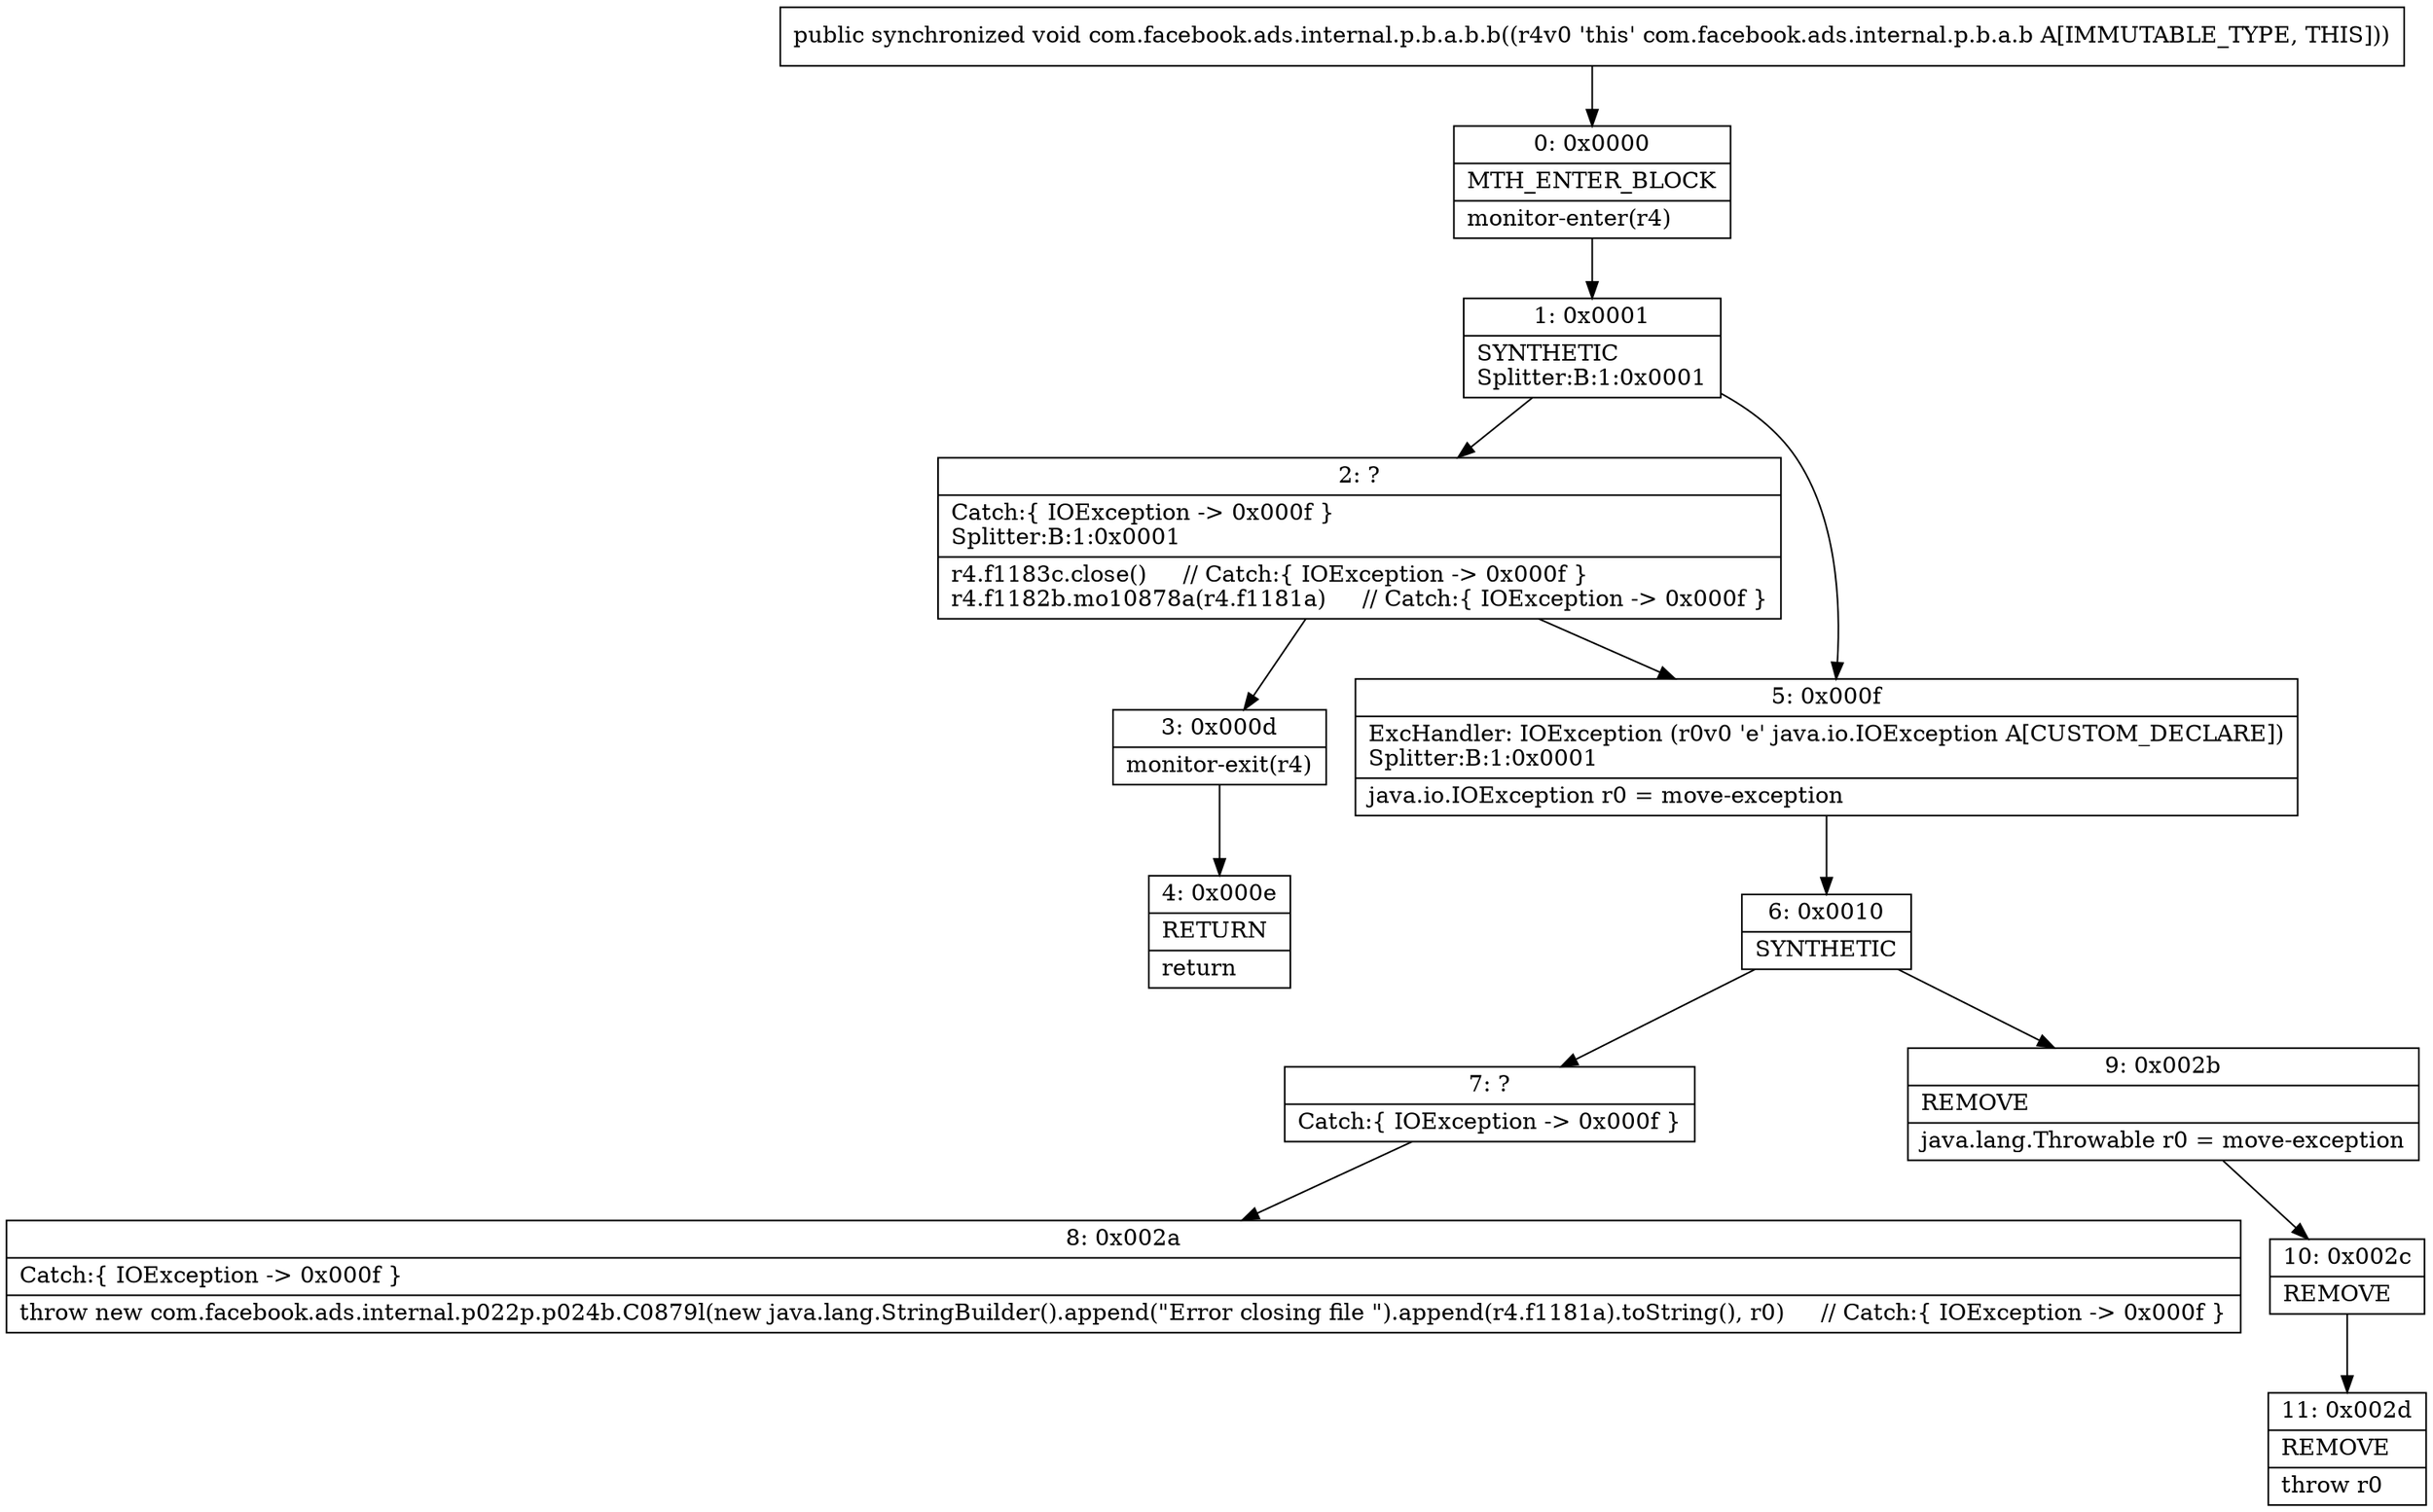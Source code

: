 digraph "CFG forcom.facebook.ads.internal.p.b.a.b.b()V" {
Node_0 [shape=record,label="{0\:\ 0x0000|MTH_ENTER_BLOCK\l|monitor\-enter(r4)\l}"];
Node_1 [shape=record,label="{1\:\ 0x0001|SYNTHETIC\lSplitter:B:1:0x0001\l}"];
Node_2 [shape=record,label="{2\:\ ?|Catch:\{ IOException \-\> 0x000f \}\lSplitter:B:1:0x0001\l|r4.f1183c.close()     \/\/ Catch:\{ IOException \-\> 0x000f \}\lr4.f1182b.mo10878a(r4.f1181a)     \/\/ Catch:\{ IOException \-\> 0x000f \}\l}"];
Node_3 [shape=record,label="{3\:\ 0x000d|monitor\-exit(r4)\l}"];
Node_4 [shape=record,label="{4\:\ 0x000e|RETURN\l|return\l}"];
Node_5 [shape=record,label="{5\:\ 0x000f|ExcHandler: IOException (r0v0 'e' java.io.IOException A[CUSTOM_DECLARE])\lSplitter:B:1:0x0001\l|java.io.IOException r0 = move\-exception\l}"];
Node_6 [shape=record,label="{6\:\ 0x0010|SYNTHETIC\l}"];
Node_7 [shape=record,label="{7\:\ ?|Catch:\{ IOException \-\> 0x000f \}\l}"];
Node_8 [shape=record,label="{8\:\ 0x002a|Catch:\{ IOException \-\> 0x000f \}\l|throw new com.facebook.ads.internal.p022p.p024b.C0879l(new java.lang.StringBuilder().append(\"Error closing file \").append(r4.f1181a).toString(), r0)     \/\/ Catch:\{ IOException \-\> 0x000f \}\l}"];
Node_9 [shape=record,label="{9\:\ 0x002b|REMOVE\l|java.lang.Throwable r0 = move\-exception\l}"];
Node_10 [shape=record,label="{10\:\ 0x002c|REMOVE\l}"];
Node_11 [shape=record,label="{11\:\ 0x002d|REMOVE\l|throw r0\l}"];
MethodNode[shape=record,label="{public synchronized void com.facebook.ads.internal.p.b.a.b.b((r4v0 'this' com.facebook.ads.internal.p.b.a.b A[IMMUTABLE_TYPE, THIS])) }"];
MethodNode -> Node_0;
Node_0 -> Node_1;
Node_1 -> Node_2;
Node_1 -> Node_5;
Node_2 -> Node_3;
Node_2 -> Node_5;
Node_3 -> Node_4;
Node_5 -> Node_6;
Node_6 -> Node_7;
Node_6 -> Node_9;
Node_7 -> Node_8;
Node_9 -> Node_10;
Node_10 -> Node_11;
}

